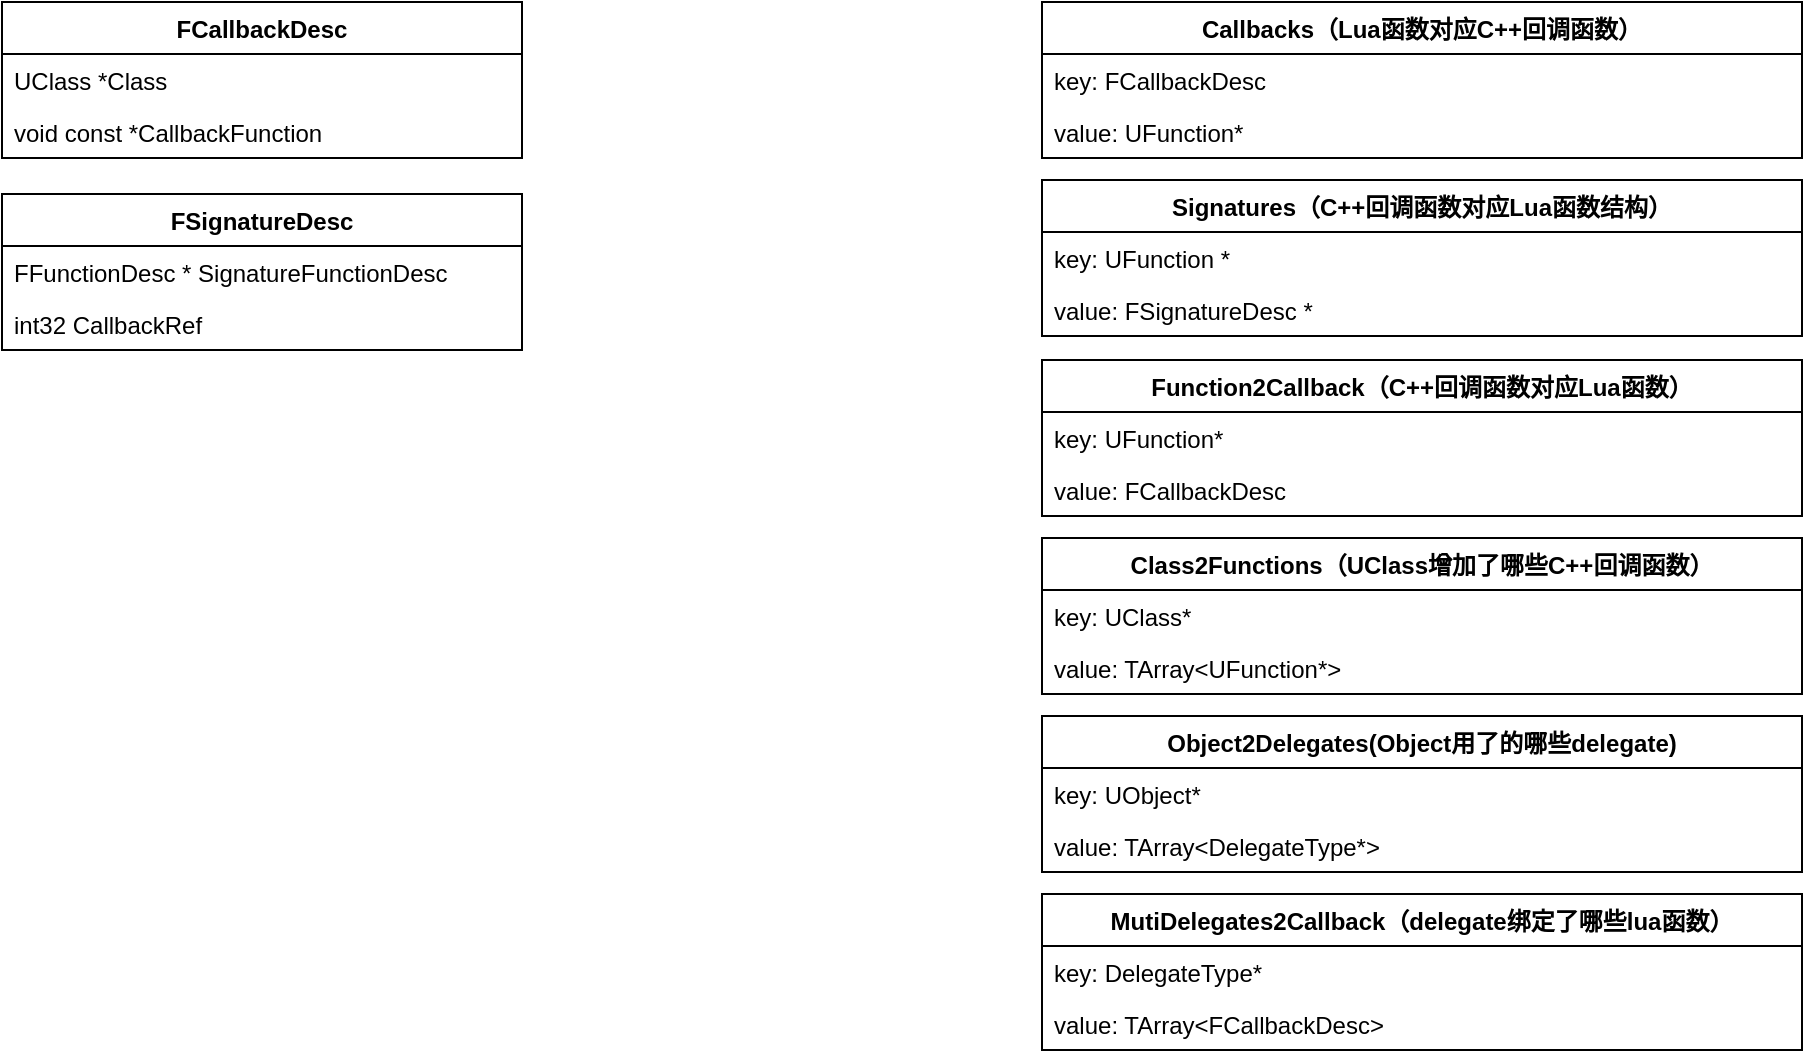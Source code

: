 <mxfile version="14.2.4" type="github">
  <diagram id="kkorNz4tOCmjEna17caH" name="Page-1">
    <mxGraphModel dx="1422" dy="774" grid="1" gridSize="10" guides="1" tooltips="1" connect="1" arrows="1" fold="1" page="1" pageScale="1" pageWidth="827" pageHeight="1169" math="0" shadow="0">
      <root>
        <mxCell id="0" />
        <mxCell id="1" parent="0" />
        <mxCell id="zSlmJVYP0ddJESLkXP6C-9" value="FCallbackDesc" style="swimlane;fontStyle=1;align=center;verticalAlign=top;childLayout=stackLayout;horizontal=1;startSize=26;horizontalStack=0;resizeParent=1;resizeParentMax=0;resizeLast=0;collapsible=1;marginBottom=0;" vertex="1" parent="1">
          <mxGeometry x="60" y="450" width="260" height="78" as="geometry">
            <mxRectangle x="60" y="640" width="120" height="26" as="alternateBounds" />
          </mxGeometry>
        </mxCell>
        <mxCell id="zSlmJVYP0ddJESLkXP6C-10" value="UClass *Class" style="text;strokeColor=none;fillColor=none;align=left;verticalAlign=top;spacingLeft=4;spacingRight=4;overflow=hidden;rotatable=0;points=[[0,0.5],[1,0.5]];portConstraint=eastwest;" vertex="1" parent="zSlmJVYP0ddJESLkXP6C-9">
          <mxGeometry y="26" width="260" height="26" as="geometry" />
        </mxCell>
        <mxCell id="zSlmJVYP0ddJESLkXP6C-13" value="void const *CallbackFunction" style="text;strokeColor=none;fillColor=none;align=left;verticalAlign=top;spacingLeft=4;spacingRight=4;overflow=hidden;rotatable=0;points=[[0,0.5],[1,0.5]];portConstraint=eastwest;" vertex="1" parent="zSlmJVYP0ddJESLkXP6C-9">
          <mxGeometry y="52" width="260" height="26" as="geometry" />
        </mxCell>
        <mxCell id="zSlmJVYP0ddJESLkXP6C-16" value="Callbacks（Lua函数对应C++回调函数）" style="swimlane;fontStyle=1;align=center;verticalAlign=top;childLayout=stackLayout;horizontal=1;startSize=26;horizontalStack=0;resizeParent=1;resizeParentMax=0;resizeLast=0;collapsible=1;marginBottom=0;" vertex="1" parent="1">
          <mxGeometry x="580" y="450" width="380" height="78" as="geometry">
            <mxRectangle x="60" y="640" width="120" height="26" as="alternateBounds" />
          </mxGeometry>
        </mxCell>
        <mxCell id="zSlmJVYP0ddJESLkXP6C-17" value="key: FCallbackDesc" style="text;strokeColor=none;fillColor=none;align=left;verticalAlign=top;spacingLeft=4;spacingRight=4;overflow=hidden;rotatable=0;points=[[0,0.5],[1,0.5]];portConstraint=eastwest;" vertex="1" parent="zSlmJVYP0ddJESLkXP6C-16">
          <mxGeometry y="26" width="380" height="26" as="geometry" />
        </mxCell>
        <mxCell id="zSlmJVYP0ddJESLkXP6C-18" value="value: UFunction*" style="text;strokeColor=none;fillColor=none;align=left;verticalAlign=top;spacingLeft=4;spacingRight=4;overflow=hidden;rotatable=0;points=[[0,0.5],[1,0.5]];portConstraint=eastwest;" vertex="1" parent="zSlmJVYP0ddJESLkXP6C-16">
          <mxGeometry y="52" width="380" height="26" as="geometry" />
        </mxCell>
        <mxCell id="zSlmJVYP0ddJESLkXP6C-19" value="FSignatureDesc" style="swimlane;fontStyle=1;align=center;verticalAlign=top;childLayout=stackLayout;horizontal=1;startSize=26;horizontalStack=0;resizeParent=1;resizeParentMax=0;resizeLast=0;collapsible=1;marginBottom=0;" vertex="1" parent="1">
          <mxGeometry x="60" y="546" width="260" height="78" as="geometry">
            <mxRectangle x="60" y="640" width="120" height="26" as="alternateBounds" />
          </mxGeometry>
        </mxCell>
        <mxCell id="zSlmJVYP0ddJESLkXP6C-20" value="FFunctionDesc * SignatureFunctionDesc" style="text;strokeColor=none;fillColor=none;align=left;verticalAlign=top;spacingLeft=4;spacingRight=4;overflow=hidden;rotatable=0;points=[[0,0.5],[1,0.5]];portConstraint=eastwest;" vertex="1" parent="zSlmJVYP0ddJESLkXP6C-19">
          <mxGeometry y="26" width="260" height="26" as="geometry" />
        </mxCell>
        <mxCell id="zSlmJVYP0ddJESLkXP6C-21" value="int32 CallbackRef" style="text;strokeColor=none;fillColor=none;align=left;verticalAlign=top;spacingLeft=4;spacingRight=4;overflow=hidden;rotatable=0;points=[[0,0.5],[1,0.5]];portConstraint=eastwest;" vertex="1" parent="zSlmJVYP0ddJESLkXP6C-19">
          <mxGeometry y="52" width="260" height="26" as="geometry" />
        </mxCell>
        <mxCell id="zSlmJVYP0ddJESLkXP6C-22" value="Signatures（C++回调函数对应Lua函数结构）" style="swimlane;fontStyle=1;align=center;verticalAlign=top;childLayout=stackLayout;horizontal=1;startSize=26;horizontalStack=0;resizeParent=1;resizeParentMax=0;resizeLast=0;collapsible=1;marginBottom=0;" vertex="1" parent="1">
          <mxGeometry x="580" y="539" width="380" height="78" as="geometry">
            <mxRectangle x="60" y="640" width="120" height="26" as="alternateBounds" />
          </mxGeometry>
        </mxCell>
        <mxCell id="zSlmJVYP0ddJESLkXP6C-23" value="key: UFunction *" style="text;strokeColor=none;fillColor=none;align=left;verticalAlign=top;spacingLeft=4;spacingRight=4;overflow=hidden;rotatable=0;points=[[0,0.5],[1,0.5]];portConstraint=eastwest;" vertex="1" parent="zSlmJVYP0ddJESLkXP6C-22">
          <mxGeometry y="26" width="380" height="26" as="geometry" />
        </mxCell>
        <mxCell id="zSlmJVYP0ddJESLkXP6C-24" value="value: FSignatureDesc *" style="text;strokeColor=none;fillColor=none;align=left;verticalAlign=top;spacingLeft=4;spacingRight=4;overflow=hidden;rotatable=0;points=[[0,0.5],[1,0.5]];portConstraint=eastwest;" vertex="1" parent="zSlmJVYP0ddJESLkXP6C-22">
          <mxGeometry y="52" width="380" height="26" as="geometry" />
        </mxCell>
        <mxCell id="zSlmJVYP0ddJESLkXP6C-26" value="Function2Callback（C++回调函数对应Lua函数）" style="swimlane;fontStyle=1;align=center;verticalAlign=top;childLayout=stackLayout;horizontal=1;startSize=26;horizontalStack=0;resizeParent=1;resizeParentMax=0;resizeLast=0;collapsible=1;marginBottom=0;" vertex="1" parent="1">
          <mxGeometry x="580" y="629" width="380" height="78" as="geometry">
            <mxRectangle x="60" y="640" width="120" height="26" as="alternateBounds" />
          </mxGeometry>
        </mxCell>
        <mxCell id="zSlmJVYP0ddJESLkXP6C-27" value="key: UFunction*" style="text;strokeColor=none;fillColor=none;align=left;verticalAlign=top;spacingLeft=4;spacingRight=4;overflow=hidden;rotatable=0;points=[[0,0.5],[1,0.5]];portConstraint=eastwest;" vertex="1" parent="zSlmJVYP0ddJESLkXP6C-26">
          <mxGeometry y="26" width="380" height="26" as="geometry" />
        </mxCell>
        <mxCell id="zSlmJVYP0ddJESLkXP6C-28" value="value: FCallbackDesc" style="text;strokeColor=none;fillColor=none;align=left;verticalAlign=top;spacingLeft=4;spacingRight=4;overflow=hidden;rotatable=0;points=[[0,0.5],[1,0.5]];portConstraint=eastwest;" vertex="1" parent="zSlmJVYP0ddJESLkXP6C-26">
          <mxGeometry y="52" width="380" height="26" as="geometry" />
        </mxCell>
        <mxCell id="zSlmJVYP0ddJESLkXP6C-29" value="Class2Functions（UClass增加了哪些C++回调函数）" style="swimlane;fontStyle=1;align=center;verticalAlign=top;childLayout=stackLayout;horizontal=1;startSize=26;horizontalStack=0;resizeParent=1;resizeParentMax=0;resizeLast=0;collapsible=1;marginBottom=0;" vertex="1" parent="1">
          <mxGeometry x="580" y="718" width="380" height="78" as="geometry">
            <mxRectangle x="60" y="640" width="120" height="26" as="alternateBounds" />
          </mxGeometry>
        </mxCell>
        <mxCell id="zSlmJVYP0ddJESLkXP6C-30" value="key: UClass*" style="text;strokeColor=none;fillColor=none;align=left;verticalAlign=top;spacingLeft=4;spacingRight=4;overflow=hidden;rotatable=0;points=[[0,0.5],[1,0.5]];portConstraint=eastwest;" vertex="1" parent="zSlmJVYP0ddJESLkXP6C-29">
          <mxGeometry y="26" width="380" height="26" as="geometry" />
        </mxCell>
        <mxCell id="zSlmJVYP0ddJESLkXP6C-31" value="value: TArray&lt;UFunction*&gt;" style="text;strokeColor=none;fillColor=none;align=left;verticalAlign=top;spacingLeft=4;spacingRight=4;overflow=hidden;rotatable=0;points=[[0,0.5],[1,0.5]];portConstraint=eastwest;" vertex="1" parent="zSlmJVYP0ddJESLkXP6C-29">
          <mxGeometry y="52" width="380" height="26" as="geometry" />
        </mxCell>
        <mxCell id="zSlmJVYP0ddJESLkXP6C-32" value="Object2Delegates(Object用了的哪些delegate)" style="swimlane;fontStyle=1;align=center;verticalAlign=top;childLayout=stackLayout;horizontal=1;startSize=26;horizontalStack=0;resizeParent=1;resizeParentMax=0;resizeLast=0;collapsible=1;marginBottom=0;" vertex="1" parent="1">
          <mxGeometry x="580" y="807" width="380" height="78" as="geometry">
            <mxRectangle x="60" y="640" width="120" height="26" as="alternateBounds" />
          </mxGeometry>
        </mxCell>
        <mxCell id="zSlmJVYP0ddJESLkXP6C-33" value="key: UObject*" style="text;strokeColor=none;fillColor=none;align=left;verticalAlign=top;spacingLeft=4;spacingRight=4;overflow=hidden;rotatable=0;points=[[0,0.5],[1,0.5]];portConstraint=eastwest;" vertex="1" parent="zSlmJVYP0ddJESLkXP6C-32">
          <mxGeometry y="26" width="380" height="26" as="geometry" />
        </mxCell>
        <mxCell id="zSlmJVYP0ddJESLkXP6C-34" value="value: TArray&lt;DelegateType*&gt;" style="text;strokeColor=none;fillColor=none;align=left;verticalAlign=top;spacingLeft=4;spacingRight=4;overflow=hidden;rotatable=0;points=[[0,0.5],[1,0.5]];portConstraint=eastwest;" vertex="1" parent="zSlmJVYP0ddJESLkXP6C-32">
          <mxGeometry y="52" width="380" height="26" as="geometry" />
        </mxCell>
        <mxCell id="zSlmJVYP0ddJESLkXP6C-35" value="MutiDelegates2Callback（delegate绑定了哪些lua函数）" style="swimlane;fontStyle=1;align=center;verticalAlign=top;childLayout=stackLayout;horizontal=1;startSize=26;horizontalStack=0;resizeParent=1;resizeParentMax=0;resizeLast=0;collapsible=1;marginBottom=0;" vertex="1" parent="1">
          <mxGeometry x="580" y="896" width="380" height="78" as="geometry">
            <mxRectangle x="60" y="640" width="120" height="26" as="alternateBounds" />
          </mxGeometry>
        </mxCell>
        <mxCell id="zSlmJVYP0ddJESLkXP6C-36" value="key: DelegateType*" style="text;strokeColor=none;fillColor=none;align=left;verticalAlign=top;spacingLeft=4;spacingRight=4;overflow=hidden;rotatable=0;points=[[0,0.5],[1,0.5]];portConstraint=eastwest;" vertex="1" parent="zSlmJVYP0ddJESLkXP6C-35">
          <mxGeometry y="26" width="380" height="26" as="geometry" />
        </mxCell>
        <mxCell id="zSlmJVYP0ddJESLkXP6C-37" value="value: TArray&lt;FCallbackDesc&gt;" style="text;strokeColor=none;fillColor=none;align=left;verticalAlign=top;spacingLeft=4;spacingRight=4;overflow=hidden;rotatable=0;points=[[0,0.5],[1,0.5]];portConstraint=eastwest;" vertex="1" parent="zSlmJVYP0ddJESLkXP6C-35">
          <mxGeometry y="52" width="380" height="26" as="geometry" />
        </mxCell>
      </root>
    </mxGraphModel>
  </diagram>
</mxfile>
